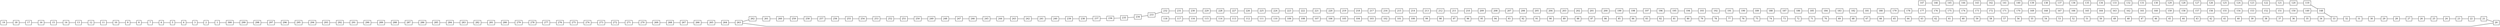graph myGraph {
node [label="\N", shape=box, fontsize=12];
graph [overlap="false",splines="polyline",rankdir="LR",bb="0,0,14256,9914"]
    1 [ label = "1" , height="0.35", width="0.35", pos="1172,8849"];
    2 [ label = "2" , height="0.35", width="0.35", pos="1238,8734"];
    3 [ label = "3" , height="0.35", width="0.35", pos="1147,8669"];
    4 [ label = "4" , height="0.35", width="0.35", pos="1037,8675"];
    5 [ label = "5" , height="0.35", width="0.35", pos="940,8723"];
    6 [ label = "6" , height="0.35", width="0.35", pos="859,8791"];
    7 [ label = "7" , height="0.35", width="0.35", pos="789,8870"];
    8 [ label = "8" , height="0.35", width="0.35", pos="725,8952"];
    9 [ label = "9" , height="0.35", width="0.35", pos="665,9036"];
    10 [ label = "10" , height="0.35", width="0.35", pos="605,9119"];
    11 [ label = "11" , height="0.35", width="0.35", pos="544,9202"];
    12 [ label = "12" , height="0.35", width="0.35", pos="483,9283"];
    13 [ label = "13" , height="0.35", width="0.35", pos="420,9363"];
    14 [ label = "14" , height="0.35", width="0.35", pos="356,9442"];
    15 [ label = "15" , height="0.35", width="0.35", pos="292,9520"];
    16 [ label = "16" , height="0.35", width="0.35", pos="229,9599"];
    17 [ label = "17" , height="0.35", width="0.35", pos="167,9679"];
    18 [ label = "18" , height="0.35", width="0.35", pos="110,9763"];
    19 [ label = "19" , height="0.35", width="0.35", pos="62,9852"];
    20 [ label = "20" , height="0.35", width="0.35", pos="4351,5424"];
    21 [ label = "21" , height="0.35", width="0.35", pos="4473,5400"];
    22 [ label = "22" , height="0.35", width="0.35", pos="4592,5374"];
    23 [ label = "23" , height="0.35", width="0.35", pos="4711,5347"];
    24 [ label = "24" , height="0.35", width="0.35", pos="4828,5316"];
    25 [ label = "25" , height="0.35", width="0.35", pos="4944,5282"];
    26 [ label = "26" , height="0.35", width="0.35", pos="5059,5246"];
    27 [ label = "27" , height="0.35", width="0.35", pos="5173,5207"];
    28 [ label = "28" , height="0.35", width="0.35", pos="5286,5165"];
    29 [ label = "29" , height="0.35", width="0.35", pos="5398,5121"];
    30 [ label = "30" , height="0.35", width="0.35", pos="5510,5075"];
    31 [ label = "31" , height="0.35", width="0.35", pos="5623,5027"];
    32 [ label = "32" , height="0.35", width="0.35", pos="5737,4979"];
    33 [ label = "33" , height="0.35", width="0.35", pos="5856,4936"];
    34 [ label = "34" , height="0.35", width="0.35", pos="5933,5039"];
    35 [ label = "35" , height="0.35", width="0.35", pos="6009,5139"];
    36 [ label = "36" , height="0.35", width="0.35", pos="6087,5234"];
    37 [ label = "37" , height="0.35", width="0.35", pos="6168,5324"];
    38 [ label = "38" , height="0.35", width="0.35", pos="6251,5412"];
    39 [ label = "39" , height="0.35", width="0.35", pos="6335,5496"];
    40 [ label = "40" , height="0.35", width="0.35", pos="6422,5578"];
    41 [ label = "41" , height="0.35", width="0.35", pos="6509,5656"];
    42 [ label = "42" , height="0.35", width="0.35", pos="6598,5733"];
    43 [ label = "43" , height="0.35", width="0.35", pos="6688,5807"];
    44 [ label = "44" , height="0.35", width="0.35", pos="6779,5879"];
    45 [ label = "45" , height="0.35", width="0.35", pos="6871,5948"];
    46 [ label = "46" , height="0.35", width="0.35", pos="6964,6016"];
    47 [ label = "47" , height="0.35", width="0.35", pos="7057,6082"];
    48 [ label = "48" , height="0.35", width="0.35", pos="7151,6146"];
    49 [ label = "49" , height="0.35", width="0.35", pos="7246,6208"];
    50 [ label = "50" , height="0.35", width="0.35", pos="7341,6268"];
    51 [ label = "51" , height="0.35", width="0.35", pos="7437,6327"];
    52 [ label = "52" , height="0.35", width="0.35", pos="7533,6384"];
    53 [ label = "53" , height="0.35", width="0.35", pos="7630,6440"];
    54 [ label = "54" , height="0.35", width="0.35", pos="7727,6494"];
    55 [ label = "55" , height="0.35", width="0.35", pos="7825,6547"];
    56 [ label = "56" , height="0.35", width="0.35", pos="7922,6598"];
    57 [ label = "57" , height="0.35", width="0.35", pos="8021,6648"];
    58 [ label = "58" , height="0.35", width="0.35", pos="8119,6696"];
    59 [ label = "59" , height="0.35", width="0.35", pos="8218,6743"];
    60 [ label = "60" , height="0.35", width="0.35", pos="8317,6789"];
    61 [ label = "61" , height="0.35", width="0.35", pos="8417,6833"];
    62 [ label = "62" , height="0.35", width="0.35", pos="8517,6876"];
    63 [ label = "63" , height="0.35", width="0.35", pos="8617,6918"];
    64 [ label = "64" , height="0.35", width="0.35", pos="8717,6959"];
    65 [ label = "65" , height="0.35", width="0.35", pos="8817,6998"];
    66 [ label = "66" , height="0.35", width="0.35", pos="8918,7037"];
    67 [ label = "67" , height="0.35", width="0.35", pos="9019,7074"];
    68 [ label = "68" , height="0.35", width="0.35", pos="9120,7110"];
    69 [ label = "69" , height="0.35", width="0.35", pos="9221,7145"];
    70 [ label = "70" , height="0.35", width="0.35", pos="9323,7179"];
    71 [ label = "71" , height="0.35", width="0.35", pos="9425,7211"];
    72 [ label = "72" , height="0.35", width="0.35", pos="9526,7243"];
    73 [ label = "73" , height="0.35", width="0.35", pos="9628,7273"];
    74 [ label = "74" , height="0.35", width="0.35", pos="9730,7303"];
    75 [ label = "75" , height="0.35", width="0.35", pos="9833,7331"];
    76 [ label = "76" , height="0.35", width="0.35", pos="9935,7358"];
    77 [ label = "77" , height="0.35", width="0.35", pos="10037,7385"];
    78 [ label = "78" , height="0.35", width="0.35", pos="10140,7410"];
    79 [ label = "79" , height="0.35", width="0.35", pos="10243,7434"];
    80 [ label = "80" , height="0.35", width="0.35", pos="10345,7457"];
    81 [ label = "81" , height="0.35", width="0.35", pos="10448,7480"];
    82 [ label = "82" , height="0.35", width="0.35", pos="10551,7501"];
    83 [ label = "83" , height="0.35", width="0.35", pos="10654,7522"];
    84 [ label = "84" , height="0.35", width="0.35", pos="10757,7541"];
    85 [ label = "85" , height="0.35", width="0.35", pos="10860,7559"];
    86 [ label = "86" , height="0.35", width="0.35", pos="10963,7577"];
    87 [ label = "87" , height="0.35", width="0.35", pos="11066,7594"];
    88 [ label = "88" , height="0.35", width="0.35", pos="11169,7609"];
    89 [ label = "89" , height="0.35", width="0.35", pos="11272,7624"];
    90 [ label = "90" , height="0.35", width="0.35", pos="11375,7638"];
    91 [ label = "91" , height="0.35", width="0.35", pos="11479,7651"];
    92 [ label = "92" , height="0.35", width="0.35", pos="11582,7663"];
    93 [ label = "93" , height="0.35", width="0.35", pos="11685,7675"];
    94 [ label = "94" , height="0.35", width="0.35", pos="11788,7685"];
    95 [ label = "95" , height="0.35", width="0.35", pos="11891,7695"];
    96 [ label = "96" , height="0.35", width="0.35", pos="11994,7704"];
    97 [ label = "97" , height="0.35", width="0.35", pos="12097,7712"];
    98 [ label = "98" , height="0.35", width="0.35", pos="12200,7719"];
    99 [ label = "99" , height="0.35", width="0.35", pos="12303,7726"];
    100 [ label = "100" , height="0.35", width="0.35", pos="12406,7731"];
    101 [ label = "101" , height="0.35", width="0.35", pos="12509,7736"];
    102 [ label = "102" , height="0.35", width="0.35", pos="12612,7741"];
    103 [ label = "103" , height="0.35", width="0.35", pos="12714,7744"];
    104 [ label = "104" , height="0.35", width="0.35", pos="12817,7747"];
    105 [ label = "105" , height="0.35", width="0.35", pos="12919,7750"];
    106 [ label = "106" , height="0.35", width="0.35", pos="13022,7751"];
    107 [ label = "107" , height="0.35", width="0.35", pos="13124,7752"];
    108 [ label = "108" , height="0.35", width="0.35", pos="13226,7753"];
    109 [ label = "109" , height="0.35", width="0.35", pos="13328,7753"];
    110 [ label = "110" , height="0.35", width="0.35", pos="13430,7753"];
    111 [ label = "111" , height="0.35", width="0.35", pos="13532,7753"];
    112 [ label = "112" , height="0.35", width="0.35", pos="13634,7753"];
    113 [ label = "113" , height="0.35", width="0.35", pos="13736,7754"];
    114 [ label = "114" , height="0.35", width="0.35", pos="13837,7755"];
    115 [ label = "115" , height="0.35", width="0.35", pos="13938,7760"];
    116 [ label = "116" , height="0.35", width="0.35", pos="14039,7771"];
    117 [ label = "117" , height="0.35", width="0.35", pos="14138,7794"];
    118 [ label = "118" , height="0.35", width="0.35", pos="14231,7837"];
    119 [ label = "119" , height="0.35", width="0.35", pos="6003,4778"];
    120 [ label = "120" , height="0.35", width="0.35", pos="6108,4736"];
    121 [ label = "121" , height="0.35", width="0.35", pos="6211,4691"];
    122 [ label = "122" , height="0.35", width="0.35", pos="6313,4643"];
    123 [ label = "123" , height="0.35", width="0.35", pos="6413,4593"];
    124 [ label = "124" , height="0.35", width="0.35", pos="6513,4542"];
    125 [ label = "125" , height="0.35", width="0.35", pos="6612,4488"];
    126 [ label = "126" , height="0.35", width="0.35", pos="6710,4433"];
    127 [ label = "127" , height="0.35", width="0.35", pos="6808,4377"];
    128 [ label = "128" , height="0.35", width="0.35", pos="6904,4319"];
    129 [ label = "129" , height="0.35", width="0.35", pos="7000,4260"];
    130 [ label = "130" , height="0.35", width="0.35", pos="7095,4200"];
    131 [ label = "131" , height="0.35", width="0.35", pos="7188,4138"];
    132 [ label = "132" , height="0.35", width="0.35", pos="7281,4076"];
    133 [ label = "133" , height="0.35", width="0.35", pos="7373,4013"];
    134 [ label = "134" , height="0.35", width="0.35", pos="7464,3950"];
    135 [ label = "135" , height="0.35", width="0.35", pos="7555,3885"];
    136 [ label = "136" , height="0.35", width="0.35", pos="7644,3820"];
    137 [ label = "137" , height="0.35", width="0.35", pos="7733,3755"];
    138 [ label = "138" , height="0.35", width="0.35", pos="7820,3689"];
    139 [ label = "139" , height="0.35", width="0.35", pos="7907,3622"];
    140 [ label = "140" , height="0.35", width="0.35", pos="7993,3556"];
    141 [ label = "141" , height="0.35", width="0.35", pos="8078,3489"];
    142 [ label = "142" , height="0.35", width="0.35", pos="8162,3422"];
    143 [ label = "143" , height="0.35", width="0.35", pos="8245,3354"];
    144 [ label = "144" , height="0.35", width="0.35", pos="8328,3287"];
    145 [ label = "145" , height="0.35", width="0.35", pos="8409,3219"];
    146 [ label = "146" , height="0.35", width="0.35", pos="8489,3151"];
    147 [ label = "147" , height="0.35", width="0.35", pos="8567,3083"];
    148 [ label = "148" , height="0.35", width="0.35", pos="5894,4809"];
    149 [ label = "149" , height="0.35", width="0.35", pos="5852,4690"];
    150 [ label = "150" , height="0.35", width="0.35", pos="5830,4569"];
    151 [ label = "151" , height="0.35", width="0.35", pos="5816,4448"];
    152 [ label = "152" , height="0.35", width="0.35", pos="5806,4327"];
    153 [ label = "153" , height="0.35", width="0.35", pos="5801,4206"];
    154 [ label = "154" , height="0.35", width="0.35", pos="5798,4086"];
    155 [ label = "155" , height="0.35", width="0.35", pos="5798,3965"];
    156 [ label = "156" , height="0.35", width="0.35", pos="5799,3845"];
    157 [ label = "157" , height="0.35", width="0.35", pos="5802,3726"];
    158 [ label = "158" , height="0.35", width="0.35", pos="5805,3606"];
    159 [ label = "159" , height="0.35", width="0.35", pos="5809,3487"];
    160 [ label = "160" , height="0.35", width="0.35", pos="5814,3369"];
    161 [ label = "161" , height="0.35", width="0.35", pos="5818,3251"];
    162 [ label = "162" , height="0.35", width="0.35", pos="5821,3133"];
    163 [ label = "163" , height="0.35", width="0.35", pos="5824,3016"];
    164 [ label = "164" , height="0.35", width="0.35", pos="5826,2899"];
    165 [ label = "165" , height="0.35", width="0.35", pos="5826,2782"];
    166 [ label = "166" , height="0.35", width="0.35", pos="5824,2666"];
    167 [ label = "167" , height="0.35", width="0.35", pos="5820,2550"];
    168 [ label = "168" , height="0.35", width="0.35", pos="5814,2434"];
    169 [ label = "169" , height="0.35", width="0.35", pos="5805,2319"];
    170 [ label = "170" , height="0.35", width="0.35", pos="5792,2205"];
    171 [ label = "171" , height="0.35", width="0.35", pos="5776,2091"];
    172 [ label = "172" , height="0.35", width="0.35", pos="5757,1978"];
    173 [ label = "173" , height="0.35", width="0.35", pos="5733,1866"];
    174 [ label = "174" , height="0.35", width="0.35", pos="5706,1755"];
    175 [ label = "175" , height="0.35", width="0.35", pos="5674,1645"];
    176 [ label = "176" , height="0.35", width="0.35", pos="5637,1537"];
    177 [ label = "177" , height="0.35", width="0.35", pos="5596,1431"];
    178 [ label = "178" , height="0.35", width="0.35", pos="5550,1326"];
    179 [ label = "179" , height="0.35", width="0.35", pos="5500,1224"];
    180 [ label = "180" , height="0.35", width="0.35", pos="5445,1125"];
    181 [ label = "181" , height="0.35", width="0.35", pos="5385,1028"];
    182 [ label = "182" , height="0.35", width="0.35", pos="5320,934"];
    183 [ label = "183" , height="0.35", width="0.35", pos="5251,843"];
    184 [ label = "184" , height="0.35", width="0.35", pos="5178,755"];
    185 [ label = "185" , height="0.35", width="0.35", pos="5100,672"];
    186 [ label = "186" , height="0.35", width="0.35", pos="5019,592"];
    187 [ label = "187" , height="0.35", width="0.35", pos="4933,516"];
    188 [ label = "188" , height="0.35", width="0.35", pos="4843,445"];
    189 [ label = "189" , height="0.35", width="0.35", pos="4750,379"];
    190 [ label = "190" , height="0.35", width="0.35", pos="4653,317"];
    191 [ label = "191" , height="0.35", width="0.35", pos="4554,261"];
    192 [ label = "192" , height="0.35", width="0.35", pos="4451,209"];
    193 [ label = "193" , height="0.35", width="0.35", pos="4345,164"];
    194 [ label = "194" , height="0.35", width="0.35", pos="4238,124"];
    195 [ label = "195" , height="0.35", width="0.35", pos="4127,91"];
    196 [ label = "196" , height="0.35", width="0.35", pos="4016,63"];
    197 [ label = "197" , height="0.35", width="0.35", pos="3902,43"];
    198 [ label = "198" , height="0.35", width="0.35", pos="3787,30"];
    199 [ label = "199" , height="0.35", width="0.35", pos="3672,25"];
    200 [ label = "200" , height="0.35", width="0.35", pos="3557,28"];
    201 [ label = "201" , height="0.35", width="0.35", pos="3441,38"];
    202 [ label = "202" , height="0.35", width="0.35", pos="3327,55"];
    203 [ label = "203" , height="0.35", width="0.35", pos="3214,78"];
    204 [ label = "204" , height="0.35", width="0.35", pos="3102,108"];
    205 [ label = "205" , height="0.35", width="0.35", pos="2992,144"];
    206 [ label = "206" , height="0.35", width="0.35", pos="2884,187"];
    207 [ label = "207" , height="0.35", width="0.35", pos="2780,236"];
    208 [ label = "208" , height="0.35", width="0.35", pos="2678,291"];
    209 [ label = "209" , height="0.35", width="0.35", pos="2579,352"];
    210 [ label = "210" , height="0.35", width="0.35", pos="2485,419"];
    211 [ label = "211" , height="0.35", width="0.35", pos="2396,493"];
    212 [ label = "212" , height="0.35", width="0.35", pos="2311,572"];
    213 [ label = "213" , height="0.35", width="0.35", pos="2235,659"];
    214 [ label = "214" , height="0.35", width="0.35", pos="2166,752"];
    215 [ label = "215" , height="0.35", width="0.35", pos="2103,849"];
    216 [ label = "216" , height="0.35", width="0.35", pos="2046,949"];
    217 [ label = "217" , height="0.35", width="0.35", pos="1996,1053"];
    218 [ label = "218" , height="0.35", width="0.35", pos="1952,1160"];
    219 [ label = "219" , height="0.35", width="0.35", pos="1913,1268"];
    220 [ label = "220" , height="0.35", width="0.35", pos="1881,1379"];
    221 [ label = "221" , height="0.35", width="0.35", pos="1854,1491"];
    222 [ label = "222" , height="0.35", width="0.35", pos="1834,1604"];
    223 [ label = "223" , height="0.35", width="0.35", pos="1819,1718"];
    224 [ label = "224" , height="0.35", width="0.35", pos="1809,1833"];
    225 [ label = "225" , height="0.35", width="0.35", pos="1805,1947"];
    226 [ label = "226" , height="0.35", width="0.35", pos="1806,2062"];
    227 [ label = "227" , height="0.35", width="0.35", pos="1812,2177"];
    228 [ label = "228" , height="0.35", width="0.35", pos="1824,2291"];
    229 [ label = "229" , height="0.35", width="0.35", pos="1840,2404"];
    230 [ label = "230" , height="0.35", width="0.35", pos="1862,2517"];
    231 [ label = "231" , height="0.35", width="0.35", pos="1887,2629"];
    232 [ label = "232" , height="0.35", width="0.35", pos="1918,2739"];
    233 [ label = "233" , height="0.35", width="0.35", pos="1953,2849"];
    234 [ label = "234" , height="0.35", width="0.35", pos="1992,2956"];
    235 [ label = "235" , height="0.35", width="0.35", pos="2035,3063"];
    236 [ label = "236" , height="0.35", width="0.35", pos="2081,3167"];
    237 [ label = "237" , height="0.35", width="0.35", pos="2132,3270"];
    238 [ label = "238" , height="0.35", width="0.35", pos="2186,3371"];
    239 [ label = "239" , height="0.35", width="0.35", pos="2244,3470"];
    240 [ label = "240" , height="0.35", width="0.35", pos="2304,3568"];
    241 [ label = "241" , height="0.35", width="0.35", pos="2368,3663"];
    242 [ label = "242" , height="0.35", width="0.35", pos="2435,3757"];
    243 [ label = "243" , height="0.35", width="0.35", pos="2504,3848"];
    244 [ label = "244" , height="0.35", width="0.35", pos="2577,3938"];
    245 [ label = "245" , height="0.35", width="0.35", pos="2651,4026"];
    246 [ label = "246" , height="0.35", width="0.35", pos="2728,4112"];
    247 [ label = "247" , height="0.35", width="0.35", pos="2807,4196"];
    248 [ label = "248" , height="0.35", width="0.35", pos="2887,4279"];
    249 [ label = "249" , height="0.35", width="0.35", pos="2970,4360"];
    250 [ label = "250" , height="0.35", width="0.35", pos="3054,4440"];
    251 [ label = "251" , height="0.35", width="0.35", pos="3140,4518"];
    252 [ label = "252" , height="0.35", width="0.35", pos="3227,4595"];
    253 [ label = "253" , height="0.35", width="0.35", pos="3316,4672"];
    254 [ label = "254" , height="0.35", width="0.35", pos="3405,4747"];
    255 [ label = "255" , height="0.35", width="0.35", pos="3496,4821"];
    256 [ label = "256" , height="0.35", width="0.35", pos="3587,4896"];
    257 [ label = "257" , height="0.35", width="0.35", pos="3679,4970"];
    258 [ label = "258" , height="0.35", width="0.35", pos="3771,5044"];
    259 [ label = "259" , height="0.35", width="0.35", pos="3863,5119"];
    260 [ label = "260" , height="0.35", width="0.35", pos="3955,5195"];
    261 [ label = "261" , height="0.35", width="0.35", pos="4046,5274"];
    262 [ label = "262" , height="0.35", width="0.35", pos="4136,5358"];
    263 [ label = "263" , height="0.35", width="0.35", pos="4224,5449"];
    264 [ label = "264" , height="0.35", width="0.35", pos="4179,5569"];
    265 [ label = "265" , height="0.35", width="0.35", pos="4130,5681"];
    266 [ label = "266" , height="0.35", width="0.35", pos="4076,5789"];
    267 [ label = "267" , height="0.35", width="0.35", pos="4018,5894"];
    268 [ label = "268" , height="0.35", width="0.35", pos="3958,5996"];
    269 [ label = "269" , height="0.35", width="0.35", pos="3896,6095"];
    270 [ label = "270" , height="0.35", width="0.35", pos="3832,6193"];
    271 [ label = "271" , height="0.35", width="0.35", pos="3766,6289"];
    272 [ label = "272" , height="0.35", width="0.35", pos="3699,6383"];
    273 [ label = "273" , height="0.35", width="0.35", pos="3630,6476"];
    274 [ label = "274" , height="0.35", width="0.35", pos="3560,6567"];
    275 [ label = "275" , height="0.35", width="0.35", pos="3489,6657"];
    276 [ label = "276" , height="0.35", width="0.35", pos="3417,6746"];
    277 [ label = "277" , height="0.35", width="0.35", pos="3344,6834"];
    278 [ label = "278" , height="0.35", width="0.35", pos="3271,6920"];
    279 [ label = "279" , height="0.35", width="0.35", pos="3196,7006"];
    280 [ label = "280" , height="0.35", width="0.35", pos="3120,7090"];
    281 [ label = "281" , height="0.35", width="0.35", pos="3044,7174"];
    282 [ label = "282" , height="0.35", width="0.35", pos="2967,7256"];
    283 [ label = "283" , height="0.35", width="0.35", pos="2889,7338"];
    284 [ label = "284" , height="0.35", width="0.35", pos="2810,7419"];
    285 [ label = "285" , height="0.35", width="0.35", pos="2731,7498"];
    286 [ label = "286" , height="0.35", width="0.35", pos="2650,7578"];
    287 [ label = "287" , height="0.35", width="0.35", pos="2569,7656"];
    288 [ label = "288" , height="0.35", width="0.35", pos="2488,7734"];
    289 [ label = "289" , height="0.35", width="0.35", pos="2405,7811"];
    290 [ label = "290" , height="0.35", width="0.35", pos="2321,7887"];
    291 [ label = "291" , height="0.35", width="0.35", pos="2237,7963"];
    292 [ label = "292" , height="0.35", width="0.35", pos="2152,8039"];
    293 [ label = "293" , height="0.35", width="0.35", pos="2066,8115"];
    294 [ label = "294" , height="0.35", width="0.35", pos="1978,8190"];
    295 [ label = "295" , height="0.35", width="0.35", pos="1890,8266"];
    296 [ label = "296" , height="0.35", width="0.35", pos="1800,8343"];
    297 [ label = "297" , height="0.35", width="0.35", pos="1707,8422"];
    298 [ label = "298" , height="0.35", width="0.35", pos="1612,8503"];
    299 [ label = "299" , height="0.35", width="0.35", pos="1511,8590"];
    300 [ label = "300" , height="0.35", width="0.35", pos="1394,8689"];
    1 -- 300;
    2 -- 1;
    3 -- 2;
    4 -- 3;
    5 -- 4;
    6 -- 5;
    7 -- 6;
    8 -- 7;
    9 -- 8;
    10 -- 9;
    11 -- 10;
    12 -- 11;
    13 -- 12;
    14 -- 13;
    15 -- 14;
    16 -- 15;
    17 -- 16;
    18 -- 17;
    19 -- 18;
    20 -- 263;
    21 -- 20;
    22 -- 21;
    23 -- 22;
    24 -- 23;
    25 -- 24;
    26 -- 25;
    27 -- 26;
    28 -- 27;
    29 -- 28;
    30 -- 29;
    31 -- 30;
    32 -- 31;
    33 -- 32;
    34 -- 33;
    35 -- 34;
    36 -- 35;
    37 -- 36;
    38 -- 37;
    39 -- 38;
    40 -- 39;
    41 -- 40;
    42 -- 41;
    43 -- 42;
    44 -- 43;
    45 -- 44;
    46 -- 45;
    47 -- 46;
    48 -- 47;
    49 -- 48;
    50 -- 49;
    51 -- 50;
    52 -- 51;
    53 -- 52;
    54 -- 53;
    55 -- 54;
    56 -- 55;
    57 -- 56;
    58 -- 57;
    59 -- 58;
    60 -- 59;
    61 -- 60;
    62 -- 61;
    63 -- 62;
    64 -- 63;
    65 -- 64;
    66 -- 65;
    67 -- 66;
    68 -- 67;
    69 -- 68;
    70 -- 69;
    71 -- 70;
    72 -- 71;
    73 -- 72;
    74 -- 73;
    75 -- 74;
    76 -- 75;
    77 -- 76;
    78 -- 77;
    79 -- 78;
    80 -- 79;
    81 -- 80;
    82 -- 81;
    83 -- 82;
    84 -- 83;
    85 -- 84;
    86 -- 85;
    87 -- 86;
    88 -- 87;
    89 -- 88;
    90 -- 89;
    91 -- 90;
    92 -- 91;
    93 -- 92;
    94 -- 93;
    95 -- 94;
    96 -- 95;
    97 -- 96;
    98 -- 97;
    99 -- 98;
    100 -- 99;
    101 -- 100;
    102 -- 101;
    103 -- 102;
    104 -- 103;
    105 -- 104;
    106 -- 105;
    107 -- 106;
    108 -- 107;
    109 -- 108;
    110 -- 109;
    111 -- 110;
    112 -- 111;
    113 -- 112;
    114 -- 113;
    115 -- 114;
    116 -- 115;
    117 -- 116;
    118 -- 117;
    119 -- 148;
    120 -- 119;
    121 -- 120;
    122 -- 121;
    123 -- 122;
    124 -- 123;
    125 -- 124;
    126 -- 125;
    127 -- 126;
    128 -- 127;
    129 -- 128;
    130 -- 129;
    131 -- 130;
    132 -- 131;
    133 -- 132;
    134 -- 133;
    135 -- 134;
    136 -- 135;
    137 -- 136;
    138 -- 137;
    139 -- 138;
    140 -- 139;
    141 -- 140;
    142 -- 141;
    143 -- 142;
    144 -- 143;
    145 -- 144;
    146 -- 145;
    147 -- 146;
    148 -- 33;
    149 -- 148;
    150 -- 149;
    151 -- 150;
    152 -- 151;
    153 -- 152;
    154 -- 153;
    155 -- 154;
    156 -- 155;
    157 -- 156;
    158 -- 157;
    159 -- 158;
    160 -- 159;
    161 -- 160;
    162 -- 161;
    163 -- 162;
    164 -- 163;
    165 -- 164;
    166 -- 165;
    167 -- 166;
    168 -- 167;
    169 -- 168;
    170 -- 169;
    171 -- 170;
    172 -- 171;
    173 -- 172;
    174 -- 173;
    175 -- 174;
    176 -- 175;
    177 -- 176;
    178 -- 177;
    179 -- 178;
    180 -- 179;
    181 -- 180;
    182 -- 181;
    183 -- 182;
    184 -- 183;
    185 -- 184;
    186 -- 185;
    187 -- 186;
    188 -- 187;
    189 -- 188;
    190 -- 189;
    191 -- 190;
    192 -- 191;
    193 -- 192;
    194 -- 193;
    195 -- 194;
    196 -- 195;
    197 -- 196;
    198 -- 197;
    199 -- 198;
    200 -- 199;
    201 -- 200;
    202 -- 201;
    203 -- 202;
    204 -- 203;
    205 -- 204;
    206 -- 205;
    207 -- 206;
    208 -- 207;
    209 -- 208;
    210 -- 209;
    211 -- 210;
    212 -- 211;
    213 -- 212;
    214 -- 213;
    215 -- 214;
    216 -- 215;
    217 -- 216;
    218 -- 217;
    219 -- 218;
    220 -- 219;
    221 -- 220;
    222 -- 221;
    223 -- 222;
    224 -- 223;
    225 -- 224;
    226 -- 225;
    227 -- 226;
    228 -- 227;
    229 -- 228;
    230 -- 229;
    231 -- 230;
    232 -- 231;
    233 -- 232;
    234 -- 233;
    235 -- 234;
    236 -- 235;
    237 -- 236;
    238 -- 237;
    239 -- 238;
    240 -- 239;
    241 -- 240;
    242 -- 241;
    243 -- 242;
    244 -- 243;
    245 -- 244;
    246 -- 245;
    247 -- 246;
    248 -- 247;
    249 -- 248;
    250 -- 249;
    251 -- 250;
    252 -- 251;
    253 -- 252;
    254 -- 253;
    255 -- 254;
    256 -- 255;
    257 -- 256;
    258 -- 257;
    259 -- 258;
    260 -- 259;
    261 -- 260;
    262 -- 261;
    263 -- 262;
    264 -- 263;
    265 -- 264;
    266 -- 265;
    267 -- 266;
    268 -- 267;
    269 -- 268;
    270 -- 269;
    271 -- 270;
    272 -- 271;
    273 -- 272;
    274 -- 273;
    275 -- 274;
    276 -- 275;
    277 -- 276;
    278 -- 277;
    279 -- 278;
    280 -- 279;
    281 -- 280;
    282 -- 281;
    283 -- 282;
    284 -- 283;
    285 -- 284;
    286 -- 285;
    287 -- 286;
    288 -- 287;
    289 -- 288;
    290 -- 289;
    291 -- 290;
    292 -- 291;
    293 -- 292;
    294 -- 293;
    295 -- 294;
    296 -- 295;
    297 -- 296;
    298 -- 297;
    299 -- 298;
    300 -- 299;
}
